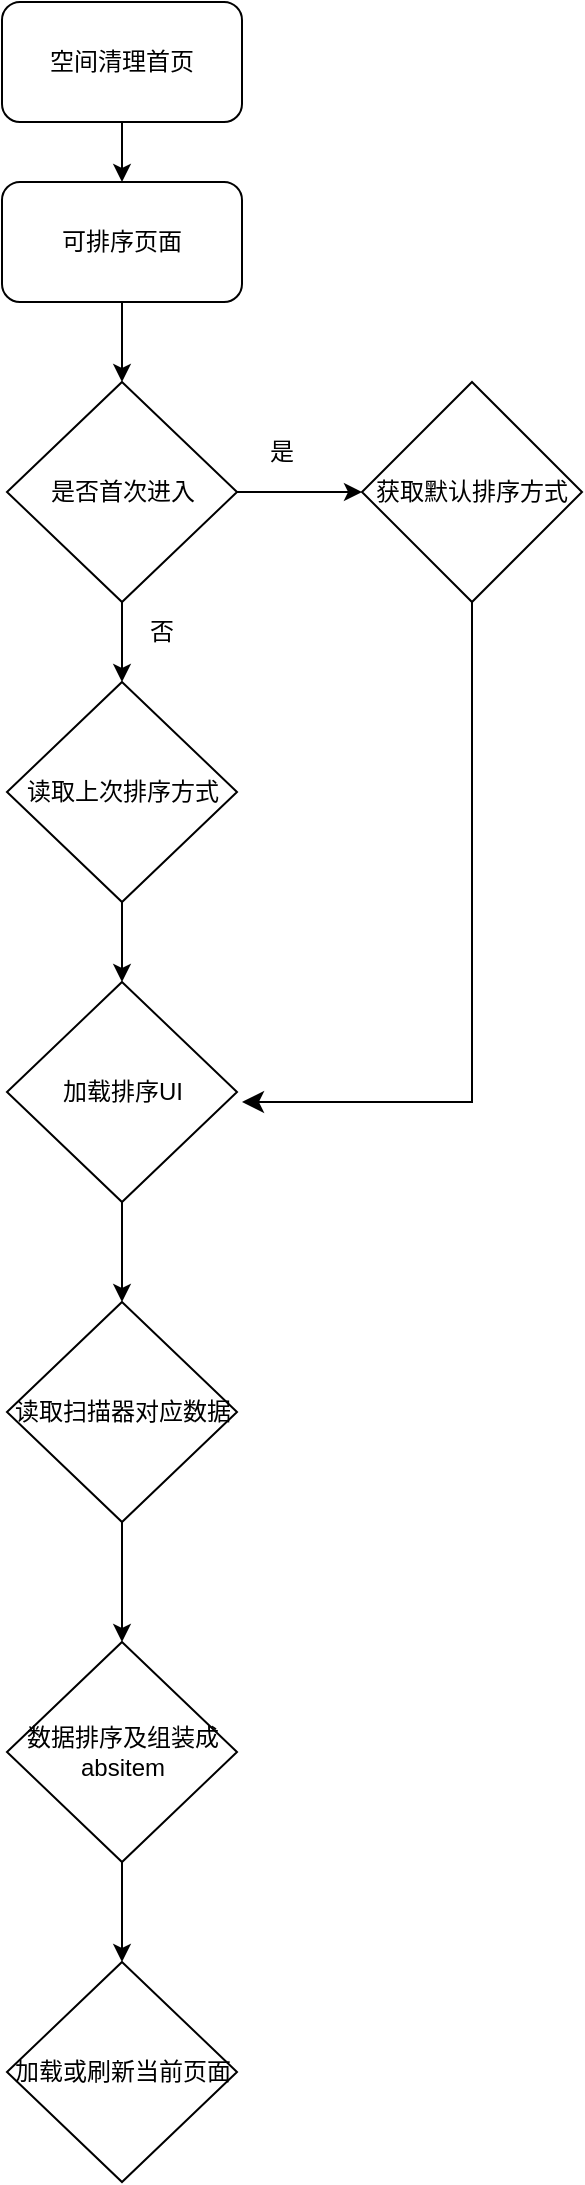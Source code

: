<mxfile version="21.2.9" type="device">
  <diagram name="第 1 页" id="08-J9oIiYcL65gr-Gvwt">
    <mxGraphModel dx="1553" dy="880" grid="1" gridSize="10" guides="1" tooltips="1" connect="1" arrows="1" fold="1" page="1" pageScale="1" pageWidth="827" pageHeight="1169" math="0" shadow="0">
      <root>
        <mxCell id="0" />
        <mxCell id="1" parent="0" />
        <mxCell id="wgtmfELWsiF-b420Okmm-1" value="空间清理首页" style="rounded=1;whiteSpace=wrap;html=1;" vertex="1" parent="1">
          <mxGeometry x="280" y="10" width="120" height="60" as="geometry" />
        </mxCell>
        <mxCell id="wgtmfELWsiF-b420Okmm-3" value="可排序页面" style="rounded=1;whiteSpace=wrap;html=1;" vertex="1" parent="1">
          <mxGeometry x="280" y="100" width="120" height="60" as="geometry" />
        </mxCell>
        <mxCell id="wgtmfELWsiF-b420Okmm-18" value="" style="edgeStyle=orthogonalEdgeStyle;rounded=0;orthogonalLoop=1;jettySize=auto;html=1;" edge="1" parent="1" source="wgtmfELWsiF-b420Okmm-4" target="wgtmfELWsiF-b420Okmm-9">
          <mxGeometry relative="1" as="geometry" />
        </mxCell>
        <mxCell id="wgtmfELWsiF-b420Okmm-19" value="" style="edgeStyle=orthogonalEdgeStyle;rounded=0;orthogonalLoop=1;jettySize=auto;html=1;" edge="1" parent="1" source="wgtmfELWsiF-b420Okmm-4">
          <mxGeometry relative="1" as="geometry">
            <mxPoint x="340" y="350" as="targetPoint" />
          </mxGeometry>
        </mxCell>
        <mxCell id="wgtmfELWsiF-b420Okmm-4" value="是否首次进入&lt;br&gt;" style="rhombus;whiteSpace=wrap;html=1;" vertex="1" parent="1">
          <mxGeometry x="282.5" y="200" width="115" height="110" as="geometry" />
        </mxCell>
        <mxCell id="wgtmfELWsiF-b420Okmm-9" value="获取默认排序方式" style="rhombus;whiteSpace=wrap;html=1;" vertex="1" parent="1">
          <mxGeometry x="460" y="200" width="110" height="110" as="geometry" />
        </mxCell>
        <mxCell id="wgtmfELWsiF-b420Okmm-15" value="" style="endArrow=classic;html=1;rounded=0;exitX=0.5;exitY=1;exitDx=0;exitDy=0;entryX=0.5;entryY=0;entryDx=0;entryDy=0;" edge="1" parent="1" source="wgtmfELWsiF-b420Okmm-1" target="wgtmfELWsiF-b420Okmm-3">
          <mxGeometry width="50" height="50" relative="1" as="geometry">
            <mxPoint x="390" y="190" as="sourcePoint" />
            <mxPoint x="440" y="140" as="targetPoint" />
          </mxGeometry>
        </mxCell>
        <mxCell id="wgtmfELWsiF-b420Okmm-16" value="" style="endArrow=classic;html=1;rounded=0;exitX=0.5;exitY=1;exitDx=0;exitDy=0;entryX=0.5;entryY=0;entryDx=0;entryDy=0;" edge="1" parent="1" source="wgtmfELWsiF-b420Okmm-3" target="wgtmfELWsiF-b420Okmm-4">
          <mxGeometry width="50" height="50" relative="1" as="geometry">
            <mxPoint x="390" y="190" as="sourcePoint" />
            <mxPoint x="440" y="140" as="targetPoint" />
          </mxGeometry>
        </mxCell>
        <mxCell id="wgtmfELWsiF-b420Okmm-20" value="是" style="text;strokeColor=none;align=center;fillColor=none;html=1;verticalAlign=middle;whiteSpace=wrap;rounded=0;" vertex="1" parent="1">
          <mxGeometry x="390" y="220" width="60" height="30" as="geometry" />
        </mxCell>
        <mxCell id="wgtmfELWsiF-b420Okmm-21" value="否" style="text;strokeColor=none;align=center;fillColor=none;html=1;verticalAlign=middle;whiteSpace=wrap;rounded=0;" vertex="1" parent="1">
          <mxGeometry x="330" y="310" width="60" height="30" as="geometry" />
        </mxCell>
        <mxCell id="wgtmfELWsiF-b420Okmm-27" value="" style="edgeStyle=orthogonalEdgeStyle;rounded=0;orthogonalLoop=1;jettySize=auto;html=1;" edge="1" parent="1" source="wgtmfELWsiF-b420Okmm-22" target="wgtmfELWsiF-b420Okmm-23">
          <mxGeometry relative="1" as="geometry" />
        </mxCell>
        <mxCell id="wgtmfELWsiF-b420Okmm-22" value="读取上次排序方式" style="rhombus;whiteSpace=wrap;html=1;" vertex="1" parent="1">
          <mxGeometry x="282.5" y="350" width="115" height="110" as="geometry" />
        </mxCell>
        <mxCell id="wgtmfELWsiF-b420Okmm-34" value="" style="edgeStyle=orthogonalEdgeStyle;rounded=0;orthogonalLoop=1;jettySize=auto;html=1;" edge="1" parent="1" source="wgtmfELWsiF-b420Okmm-23" target="wgtmfELWsiF-b420Okmm-33">
          <mxGeometry relative="1" as="geometry" />
        </mxCell>
        <mxCell id="wgtmfELWsiF-b420Okmm-23" value="加载排序UI" style="rhombus;whiteSpace=wrap;html=1;" vertex="1" parent="1">
          <mxGeometry x="282.5" y="500" width="115" height="110" as="geometry" />
        </mxCell>
        <mxCell id="wgtmfELWsiF-b420Okmm-26" value="" style="edgeStyle=elbowEdgeStyle;elbow=vertical;endArrow=classic;html=1;curved=0;rounded=0;endSize=8;startSize=8;exitX=0.5;exitY=1;exitDx=0;exitDy=0;" edge="1" parent="1" source="wgtmfELWsiF-b420Okmm-9">
          <mxGeometry width="50" height="50" relative="1" as="geometry">
            <mxPoint x="390" y="600" as="sourcePoint" />
            <mxPoint x="400" y="560" as="targetPoint" />
            <Array as="points">
              <mxPoint x="460" y="560" />
              <mxPoint x="510" y="560" />
              <mxPoint x="510" y="570" />
              <mxPoint x="510" y="570" />
              <mxPoint x="460" y="570" />
            </Array>
          </mxGeometry>
        </mxCell>
        <mxCell id="wgtmfELWsiF-b420Okmm-35" value="" style="edgeStyle=orthogonalEdgeStyle;rounded=0;orthogonalLoop=1;jettySize=auto;html=1;" edge="1" parent="1" source="wgtmfELWsiF-b420Okmm-33">
          <mxGeometry relative="1" as="geometry">
            <mxPoint x="340" y="830" as="targetPoint" />
          </mxGeometry>
        </mxCell>
        <mxCell id="wgtmfELWsiF-b420Okmm-33" value="读取扫描器对应数据" style="rhombus;whiteSpace=wrap;html=1;" vertex="1" parent="1">
          <mxGeometry x="282.5" y="660" width="115" height="110" as="geometry" />
        </mxCell>
        <mxCell id="wgtmfELWsiF-b420Okmm-41" value="" style="edgeStyle=orthogonalEdgeStyle;rounded=0;orthogonalLoop=1;jettySize=auto;html=1;" edge="1" parent="1" source="wgtmfELWsiF-b420Okmm-39" target="wgtmfELWsiF-b420Okmm-40">
          <mxGeometry relative="1" as="geometry" />
        </mxCell>
        <mxCell id="wgtmfELWsiF-b420Okmm-39" value="数据排序及组装成absitem" style="rhombus;whiteSpace=wrap;html=1;" vertex="1" parent="1">
          <mxGeometry x="282.5" y="830" width="115" height="110" as="geometry" />
        </mxCell>
        <mxCell id="wgtmfELWsiF-b420Okmm-40" value="加载或刷新当前页面" style="rhombus;whiteSpace=wrap;html=1;" vertex="1" parent="1">
          <mxGeometry x="282.5" y="990" width="115" height="110" as="geometry" />
        </mxCell>
      </root>
    </mxGraphModel>
  </diagram>
</mxfile>
